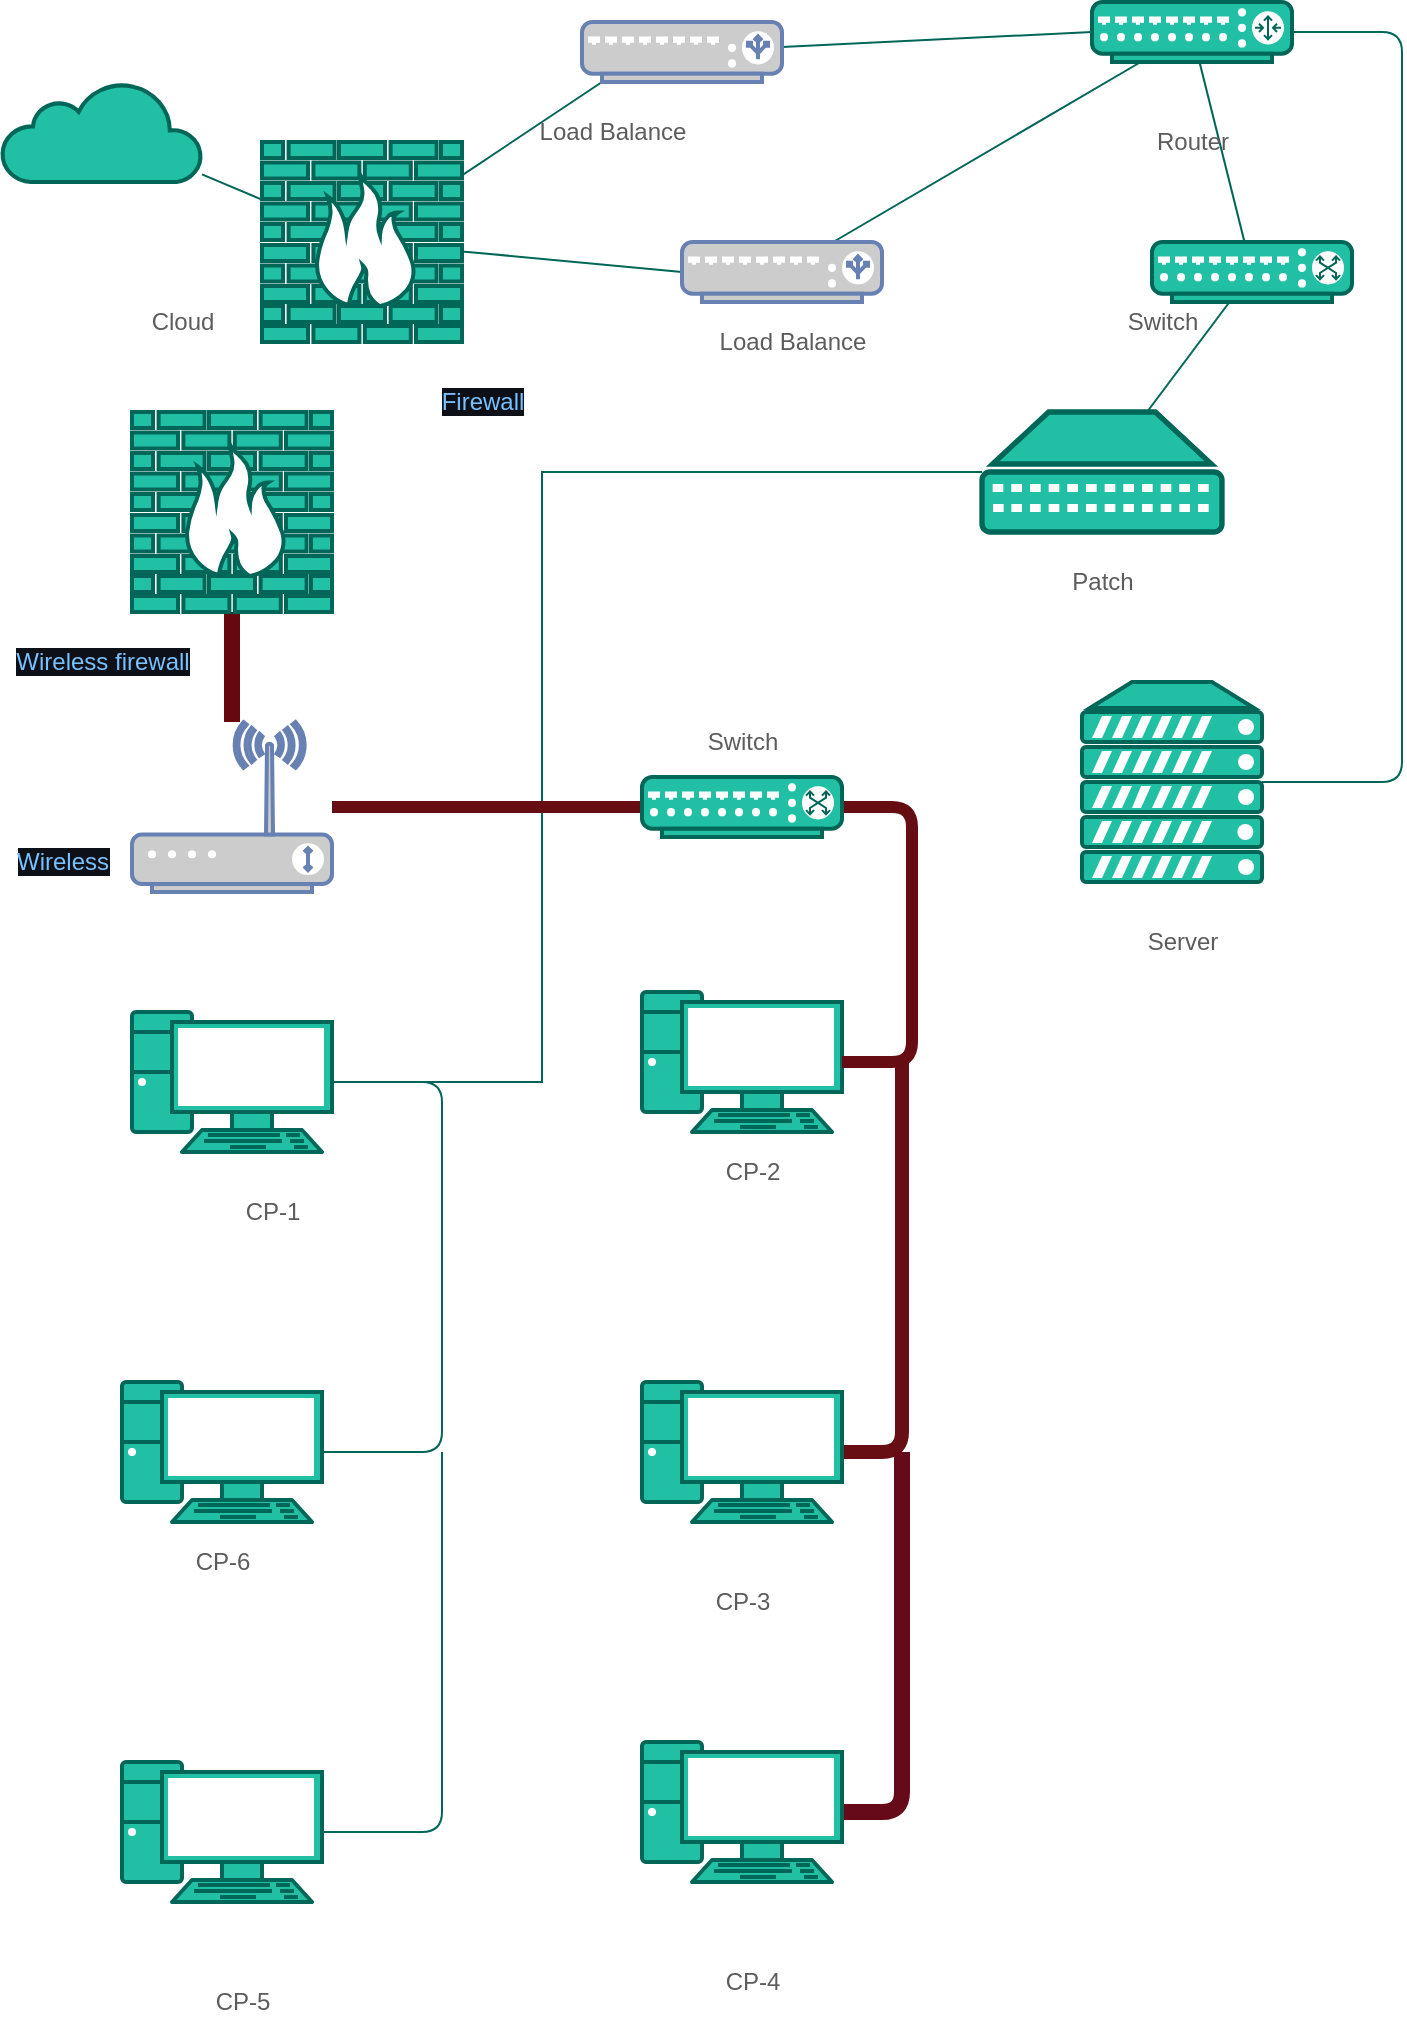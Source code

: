 <mxfile version="14.9.5" type="github">
  <diagram id="OqGBDC_Zstm0jYTMuQl1" name="Page-1">
    <mxGraphModel dx="716" dy="1131" grid="1" gridSize="10" guides="1" tooltips="1" connect="1" arrows="1" fold="1" page="1" pageScale="1" pageWidth="850" pageHeight="1100" math="0" shadow="0">
      <root>
        <mxCell id="0" />
        <mxCell id="1" parent="0" />
        <mxCell id="8JBKKvGhWpqiAWxiJutg-32" style="edgeStyle=orthogonalEdgeStyle;rounded=1;sketch=0;orthogonalLoop=1;jettySize=auto;html=1;fontColor=#5C5C5C;endArrow=none;endFill=0;strokeColor=#006658;fillColor=#21C0A5;entryX=1;entryY=0.5;entryDx=0;entryDy=0;entryPerimeter=0;" edge="1" parent="1" source="3Mv4m6igqVwUD6bReDEp-1" target="8JBKKvGhWpqiAWxiJutg-1">
          <mxGeometry relative="1" as="geometry">
            <mxPoint x="230" y="740" as="targetPoint" />
            <Array as="points">
              <mxPoint x="230" y="550" />
              <mxPoint x="230" y="735" />
            </Array>
          </mxGeometry>
        </mxCell>
        <mxCell id="3Mv4m6igqVwUD6bReDEp-1" value="" style="fontColor=#5C5C5C;verticalAlign=top;verticalLabelPosition=bottom;labelPosition=center;align=center;html=1;outlineConnect=0;fillColor=#21C0A5;strokeColor=#006658;gradientDirection=north;strokeWidth=2;shape=mxgraph.networks.pc;" parent="1" vertex="1">
          <mxGeometry x="75" y="515" width="100" height="70" as="geometry" />
        </mxCell>
        <mxCell id="8JBKKvGhWpqiAWxiJutg-29" style="edgeStyle=none;rounded=1;sketch=0;orthogonalLoop=1;jettySize=auto;html=1;fontColor=#5C5C5C;endArrow=none;endFill=0;strokeColor=#006658;fillColor=#21C0A5;" edge="1" parent="1" source="3Mv4m6igqVwUD6bReDEp-2" target="3Mv4m6igqVwUD6bReDEp-4">
          <mxGeometry relative="1" as="geometry" />
        </mxCell>
        <mxCell id="8JBKKvGhWpqiAWxiJutg-38" style="edgeStyle=orthogonalEdgeStyle;rounded=1;sketch=0;orthogonalLoop=1;jettySize=auto;html=1;fontColor=#5C5C5C;endArrow=none;endFill=0;strokeColor=#006658;fillColor=#21C0A5;" edge="1" parent="1" source="3Mv4m6igqVwUD6bReDEp-2" target="3Mv4m6igqVwUD6bReDEp-5">
          <mxGeometry relative="1" as="geometry">
            <Array as="points">
              <mxPoint x="710" y="25" />
              <mxPoint x="710" y="400" />
            </Array>
          </mxGeometry>
        </mxCell>
        <mxCell id="3Mv4m6igqVwUD6bReDEp-2" value="" style="fontColor=#5C5C5C;verticalAlign=top;verticalLabelPosition=bottom;labelPosition=center;align=center;html=1;outlineConnect=0;fillColor=#21C0A5;strokeColor=#006658;gradientDirection=north;strokeWidth=2;shape=mxgraph.networks.router;" parent="1" vertex="1">
          <mxGeometry x="555" y="10" width="100" height="30" as="geometry" />
        </mxCell>
        <mxCell id="8JBKKvGhWpqiAWxiJutg-30" style="edgeStyle=none;rounded=1;sketch=0;orthogonalLoop=1;jettySize=auto;html=1;fontColor=#5C5C5C;endArrow=none;endFill=0;strokeColor=#006658;fillColor=#21C0A5;" edge="1" parent="1" source="3Mv4m6igqVwUD6bReDEp-4" target="3Mv4m6igqVwUD6bReDEp-14">
          <mxGeometry relative="1" as="geometry" />
        </mxCell>
        <mxCell id="3Mv4m6igqVwUD6bReDEp-4" value="" style="fontColor=#5C5C5C;verticalAlign=top;verticalLabelPosition=bottom;labelPosition=center;align=center;html=1;outlineConnect=0;fillColor=#21C0A5;strokeColor=#006658;gradientDirection=north;strokeWidth=2;shape=mxgraph.networks.switch;" parent="1" vertex="1">
          <mxGeometry x="585" y="130" width="100" height="30" as="geometry" />
        </mxCell>
        <mxCell id="3Mv4m6igqVwUD6bReDEp-5" value="" style="fontColor=#5C5C5C;verticalAlign=top;verticalLabelPosition=bottom;labelPosition=center;align=center;html=1;outlineConnect=0;fillColor=#21C0A5;strokeColor=#006658;gradientDirection=north;strokeWidth=2;shape=mxgraph.networks.server;" parent="1" vertex="1">
          <mxGeometry x="550" y="350" width="90" height="100" as="geometry" />
        </mxCell>
        <mxCell id="8JBKKvGhWpqiAWxiJutg-25" style="edgeStyle=none;rounded=1;sketch=0;orthogonalLoop=1;jettySize=auto;html=1;entryX=0.1;entryY=1;entryDx=0;entryDy=0;entryPerimeter=0;fontColor=#5C5C5C;endArrow=none;endFill=0;strokeColor=#006658;fillColor=#21C0A5;" edge="1" parent="1" source="3Mv4m6igqVwUD6bReDEp-6" target="8JBKKvGhWpqiAWxiJutg-6">
          <mxGeometry relative="1" as="geometry" />
        </mxCell>
        <mxCell id="8JBKKvGhWpqiAWxiJutg-26" style="edgeStyle=none;rounded=1;sketch=0;orthogonalLoop=1;jettySize=auto;html=1;entryX=0;entryY=0.5;entryDx=0;entryDy=0;entryPerimeter=0;fontColor=#5C5C5C;endArrow=none;endFill=0;strokeColor=#006658;fillColor=#21C0A5;" edge="1" parent="1" source="3Mv4m6igqVwUD6bReDEp-6" target="8JBKKvGhWpqiAWxiJutg-7">
          <mxGeometry relative="1" as="geometry" />
        </mxCell>
        <mxCell id="3Mv4m6igqVwUD6bReDEp-6" value="" style="fontColor=#5C5C5C;verticalAlign=top;verticalLabelPosition=bottom;labelPosition=center;align=center;html=1;outlineConnect=0;fillColor=#21C0A5;strokeColor=#006658;gradientDirection=north;strokeWidth=2;shape=mxgraph.networks.firewall;" parent="1" vertex="1">
          <mxGeometry x="140" y="80" width="100" height="100" as="geometry" />
        </mxCell>
        <mxCell id="8JBKKvGhWpqiAWxiJutg-24" style="edgeStyle=none;rounded=1;sketch=0;orthogonalLoop=1;jettySize=auto;html=1;fontColor=#5C5C5C;endArrow=none;endFill=0;strokeColor=#006658;fillColor=#21C0A5;" edge="1" parent="1" source="3Mv4m6igqVwUD6bReDEp-7" target="3Mv4m6igqVwUD6bReDEp-6">
          <mxGeometry relative="1" as="geometry" />
        </mxCell>
        <mxCell id="3Mv4m6igqVwUD6bReDEp-7" value="" style="html=1;outlineConnect=0;fillColor=#21C0A5;strokeColor=#006658;gradientDirection=north;strokeWidth=2;shape=mxgraph.networks.cloud;fontColor=#5C5C5C;" parent="1" vertex="1">
          <mxGeometry x="10" y="50" width="100" height="50" as="geometry" />
        </mxCell>
        <mxCell id="8JBKKvGhWpqiAWxiJutg-36" style="edgeStyle=orthogonalEdgeStyle;rounded=1;sketch=0;orthogonalLoop=1;jettySize=auto;html=1;entryX=1;entryY=0.5;entryDx=0;entryDy=0;entryPerimeter=0;fontColor=#5C5C5C;endArrow=none;endFill=0;fillColor=#21C0A5;strokeWidth=7;strokeColor=#660E14;" edge="1" parent="1" target="8JBKKvGhWpqiAWxiJutg-3">
          <mxGeometry relative="1" as="geometry">
            <mxPoint x="460" y="540" as="sourcePoint" />
            <Array as="points">
              <mxPoint x="460" y="735" />
            </Array>
          </mxGeometry>
        </mxCell>
        <mxCell id="3Mv4m6igqVwUD6bReDEp-8" value="" style="fontColor=#5C5C5C;verticalAlign=top;verticalLabelPosition=bottom;labelPosition=center;align=center;html=1;outlineConnect=0;fillColor=#21C0A5;strokeColor=#006658;gradientDirection=north;strokeWidth=2;shape=mxgraph.networks.pc;" parent="1" vertex="1">
          <mxGeometry x="330" y="505" width="100" height="70" as="geometry" />
        </mxCell>
        <mxCell id="3Mv4m6igqVwUD6bReDEp-16" style="edgeStyle=elbowEdgeStyle;rounded=0;orthogonalLoop=1;jettySize=auto;html=1;strokeColor=#006658;fontColor=#5C5C5C;endArrow=none;endFill=0;" parent="1" source="3Mv4m6igqVwUD6bReDEp-14" target="3Mv4m6igqVwUD6bReDEp-1" edge="1">
          <mxGeometry relative="1" as="geometry">
            <mxPoint x="150" y="290" as="targetPoint" />
            <Array as="points">
              <mxPoint x="280" y="550" />
            </Array>
          </mxGeometry>
        </mxCell>
        <mxCell id="8JBKKvGhWpqiAWxiJutg-35" style="edgeStyle=orthogonalEdgeStyle;rounded=1;sketch=0;orthogonalLoop=1;jettySize=auto;html=1;entryX=1;entryY=0.5;entryDx=0;entryDy=0;entryPerimeter=0;fontColor=#5C5C5C;endArrow=none;endFill=0;fillColor=#21C0A5;strokeWidth=6;strokeColor=#660D13;" edge="1" parent="1" source="8JBKKvGhWpqiAWxiJutg-39" target="3Mv4m6igqVwUD6bReDEp-8">
          <mxGeometry relative="1" as="geometry">
            <Array as="points">
              <mxPoint x="465" y="413" />
              <mxPoint x="465" y="540" />
            </Array>
          </mxGeometry>
        </mxCell>
        <mxCell id="3Mv4m6igqVwUD6bReDEp-14" value="" style="fontColor=#5C5C5C;verticalAlign=top;verticalLabelPosition=bottom;labelPosition=center;align=center;html=1;outlineConnect=0;fillColor=#21C0A5;strokeColor=#006658;gradientColor=none;gradientDirection=north;strokeWidth=2;shape=mxgraph.networks.patch_panel;fontFamily=Helvetica;fontSize=12;" parent="1" vertex="1">
          <mxGeometry x="500" y="215" width="120" height="60" as="geometry" />
        </mxCell>
        <mxCell id="3Mv4m6igqVwUD6bReDEp-19" value="CP-2" style="text;html=1;resizable=0;autosize=1;align=center;verticalAlign=middle;points=[];fillColor=none;strokeColor=none;rounded=0;fontColor=#5C5C5C;" parent="1" vertex="1">
          <mxGeometry x="365" y="585" width="40" height="20" as="geometry" />
        </mxCell>
        <mxCell id="3Mv4m6igqVwUD6bReDEp-20" value="CP-1" style="text;html=1;resizable=0;autosize=1;align=center;verticalAlign=middle;points=[];fillColor=none;strokeColor=none;rounded=0;fontColor=#5C5C5C;" parent="1" vertex="1">
          <mxGeometry x="125" y="605" width="40" height="20" as="geometry" />
        </mxCell>
        <mxCell id="3Mv4m6igqVwUD6bReDEp-21" value="Cloud" style="text;html=1;resizable=0;autosize=1;align=center;verticalAlign=middle;points=[];fillColor=none;strokeColor=none;rounded=0;fontColor=#5C5C5C;" parent="1" vertex="1">
          <mxGeometry x="75" y="160" width="50" height="20" as="geometry" />
        </mxCell>
        <mxCell id="3Mv4m6igqVwUD6bReDEp-22" value="&lt;span style=&quot;font-style: normal ; font-weight: normal ; letter-spacing: normal ; text-indent: 0px ; text-transform: none ; word-spacing: 0px ; text-decoration: none ; color: rgb(121 , 192 , 255) ; font-size: 12px ; background-color: rgb(13 , 17 , 23) ; float: none ; display: inline&quot;&gt;Firewall&lt;/span&gt;" style="text;html=1;resizable=0;autosize=1;align=center;verticalAlign=middle;points=[];fillColor=none;strokeColor=none;rounded=0;fontColor=#5C5C5C;" parent="1" vertex="1">
          <mxGeometry x="220" y="200" width="60" height="20" as="geometry" />
        </mxCell>
        <mxCell id="3Mv4m6igqVwUD6bReDEp-23" value="Router" style="text;html=1;resizable=0;autosize=1;align=center;verticalAlign=middle;points=[];fillColor=none;strokeColor=none;rounded=0;fontColor=#5C5C5C;" parent="1" vertex="1">
          <mxGeometry x="580" y="70" width="50" height="20" as="geometry" />
        </mxCell>
        <mxCell id="3Mv4m6igqVwUD6bReDEp-25" value="Server" style="text;html=1;resizable=0;autosize=1;align=center;verticalAlign=middle;points=[];fillColor=none;strokeColor=none;rounded=0;fontColor=#5C5C5C;" parent="1" vertex="1">
          <mxGeometry x="575" y="470" width="50" height="20" as="geometry" />
        </mxCell>
        <mxCell id="3Mv4m6igqVwUD6bReDEp-26" value="Switch" style="text;html=1;resizable=0;autosize=1;align=center;verticalAlign=middle;points=[];fillColor=none;strokeColor=none;rounded=0;fontColor=#5C5C5C;" parent="1" vertex="1">
          <mxGeometry x="565" y="160" width="50" height="20" as="geometry" />
        </mxCell>
        <mxCell id="3Mv4m6igqVwUD6bReDEp-28" value="Patch" style="text;html=1;resizable=0;autosize=1;align=center;verticalAlign=middle;points=[];fillColor=none;strokeColor=none;rounded=0;sketch=0;fontColor=#5C5C5C;" parent="1" vertex="1">
          <mxGeometry x="535" y="290" width="50" height="20" as="geometry" />
        </mxCell>
        <mxCell id="8JBKKvGhWpqiAWxiJutg-34" style="edgeStyle=orthogonalEdgeStyle;rounded=1;sketch=0;orthogonalLoop=1;jettySize=auto;html=1;entryX=1;entryY=0.5;entryDx=0;entryDy=0;entryPerimeter=0;fontColor=#5C5C5C;endArrow=none;endFill=0;strokeColor=#006658;fillColor=#21C0A5;" edge="1" parent="1" target="8JBKKvGhWpqiAWxiJutg-2">
          <mxGeometry relative="1" as="geometry">
            <mxPoint x="230" y="735" as="sourcePoint" />
            <Array as="points">
              <mxPoint x="230" y="925" />
            </Array>
          </mxGeometry>
        </mxCell>
        <mxCell id="8JBKKvGhWpqiAWxiJutg-1" value="" style="fontColor=#5C5C5C;verticalAlign=top;verticalLabelPosition=bottom;labelPosition=center;align=center;html=1;outlineConnect=0;fillColor=#21C0A5;strokeColor=#006658;gradientDirection=north;strokeWidth=2;shape=mxgraph.networks.pc;" vertex="1" parent="1">
          <mxGeometry x="70" y="700" width="100" height="70" as="geometry" />
        </mxCell>
        <mxCell id="8JBKKvGhWpqiAWxiJutg-2" value="" style="fontColor=#5C5C5C;verticalAlign=top;verticalLabelPosition=bottom;labelPosition=center;align=center;html=1;outlineConnect=0;fillColor=#21C0A5;strokeColor=#006658;gradientDirection=north;strokeWidth=2;shape=mxgraph.networks.pc;" vertex="1" parent="1">
          <mxGeometry x="70" y="890" width="100" height="70" as="geometry" />
        </mxCell>
        <mxCell id="8JBKKvGhWpqiAWxiJutg-37" style="edgeStyle=orthogonalEdgeStyle;rounded=1;sketch=0;orthogonalLoop=1;jettySize=auto;html=1;entryX=1;entryY=0.5;entryDx=0;entryDy=0;entryPerimeter=0;fontColor=#5C5C5C;endArrow=none;endFill=0;fillColor=#21C0A5;strokeWidth=8;strokeColor=#660A1A;" edge="1" parent="1" target="8JBKKvGhWpqiAWxiJutg-4">
          <mxGeometry relative="1" as="geometry">
            <mxPoint x="460" y="735" as="sourcePoint" />
            <Array as="points">
              <mxPoint x="460" y="915" />
            </Array>
          </mxGeometry>
        </mxCell>
        <mxCell id="8JBKKvGhWpqiAWxiJutg-3" value="" style="fontColor=#5C5C5C;verticalAlign=top;verticalLabelPosition=bottom;labelPosition=center;align=center;html=1;outlineConnect=0;fillColor=#21C0A5;strokeColor=#006658;gradientDirection=north;strokeWidth=2;shape=mxgraph.networks.pc;" vertex="1" parent="1">
          <mxGeometry x="330" y="700" width="100" height="70" as="geometry" />
        </mxCell>
        <mxCell id="8JBKKvGhWpqiAWxiJutg-4" value="" style="fontColor=#5C5C5C;verticalAlign=top;verticalLabelPosition=bottom;labelPosition=center;align=center;html=1;outlineConnect=0;fillColor=#21C0A5;strokeColor=#006658;gradientDirection=north;strokeWidth=2;shape=mxgraph.networks.pc;" vertex="1" parent="1">
          <mxGeometry x="330" y="880" width="100" height="70" as="geometry" />
        </mxCell>
        <mxCell id="8JBKKvGhWpqiAWxiJutg-40" style="edgeStyle=orthogonalEdgeStyle;rounded=1;sketch=0;orthogonalLoop=1;jettySize=auto;html=1;fontColor=#5C5C5C;endArrow=none;endFill=0;fillColor=#21C0A5;strokeWidth=8;strokeColor=#66090F;" edge="1" parent="1" source="8JBKKvGhWpqiAWxiJutg-5" target="8JBKKvGhWpqiAWxiJutg-39">
          <mxGeometry relative="1" as="geometry" />
        </mxCell>
        <mxCell id="8JBKKvGhWpqiAWxiJutg-5" value="" style="fontColor=#5C5C5C;verticalAlign=top;verticalLabelPosition=bottom;labelPosition=center;align=center;html=1;outlineConnect=0;fillColor=#21C0A5;strokeColor=#006658;gradientDirection=north;strokeWidth=2;shape=mxgraph.networks.firewall;" vertex="1" parent="1">
          <mxGeometry x="75" y="215" width="100" height="100" as="geometry" />
        </mxCell>
        <mxCell id="8JBKKvGhWpqiAWxiJutg-27" style="edgeStyle=none;rounded=1;sketch=0;orthogonalLoop=1;jettySize=auto;html=1;entryX=0;entryY=0.5;entryDx=0;entryDy=0;entryPerimeter=0;fontColor=#5C5C5C;endArrow=none;endFill=0;strokeColor=#006658;fillColor=#21C0A5;" edge="1" parent="1" source="8JBKKvGhWpqiAWxiJutg-6" target="3Mv4m6igqVwUD6bReDEp-2">
          <mxGeometry relative="1" as="geometry" />
        </mxCell>
        <mxCell id="8JBKKvGhWpqiAWxiJutg-6" value="" style="fontColor=#0066CC;verticalAlign=top;verticalLabelPosition=bottom;labelPosition=center;align=center;html=1;outlineConnect=0;fillColor=#CCCCCC;strokeColor=#6881B3;gradientColor=none;gradientDirection=north;strokeWidth=2;shape=mxgraph.networks.load_balancer;rounded=0;sketch=0;" vertex="1" parent="1">
          <mxGeometry x="300" y="20" width="100" height="30" as="geometry" />
        </mxCell>
        <mxCell id="8JBKKvGhWpqiAWxiJutg-28" style="edgeStyle=none;rounded=1;sketch=0;orthogonalLoop=1;jettySize=auto;html=1;fontColor=#5C5C5C;endArrow=none;endFill=0;strokeColor=#006658;fillColor=#21C0A5;" edge="1" parent="1" source="8JBKKvGhWpqiAWxiJutg-7" target="3Mv4m6igqVwUD6bReDEp-2">
          <mxGeometry relative="1" as="geometry" />
        </mxCell>
        <mxCell id="8JBKKvGhWpqiAWxiJutg-7" value="" style="fontColor=#0066CC;verticalAlign=top;verticalLabelPosition=bottom;labelPosition=center;align=center;html=1;outlineConnect=0;fillColor=#CCCCCC;strokeColor=#6881B3;gradientColor=none;gradientDirection=north;strokeWidth=2;shape=mxgraph.networks.load_balancer;rounded=0;sketch=0;" vertex="1" parent="1">
          <mxGeometry x="350" y="130" width="100" height="30" as="geometry" />
        </mxCell>
        <mxCell id="8JBKKvGhWpqiAWxiJutg-8" value="Load Balance" style="text;html=1;resizable=0;autosize=1;align=center;verticalAlign=middle;points=[];fillColor=none;strokeColor=none;rounded=0;sketch=0;fontColor=#5C5C5C;" vertex="1" parent="1">
          <mxGeometry x="360" y="170" width="90" height="20" as="geometry" />
        </mxCell>
        <mxCell id="8JBKKvGhWpqiAWxiJutg-9" value="Load Balance" style="text;html=1;resizable=0;autosize=1;align=center;verticalAlign=middle;points=[];fillColor=none;strokeColor=none;rounded=0;sketch=0;fontColor=#5C5C5C;" vertex="1" parent="1">
          <mxGeometry x="270" y="65" width="90" height="20" as="geometry" />
        </mxCell>
        <mxCell id="8JBKKvGhWpqiAWxiJutg-10" value="CP-6" style="text;html=1;resizable=0;autosize=1;align=center;verticalAlign=middle;points=[];fillColor=none;strokeColor=none;rounded=0;sketch=0;fontColor=#5C5C5C;" vertex="1" parent="1">
          <mxGeometry x="100" y="780" width="40" height="20" as="geometry" />
        </mxCell>
        <mxCell id="8JBKKvGhWpqiAWxiJutg-11" value="CP-3" style="text;html=1;resizable=0;autosize=1;align=center;verticalAlign=middle;points=[];fillColor=none;strokeColor=none;rounded=0;sketch=0;fontColor=#5C5C5C;" vertex="1" parent="1">
          <mxGeometry x="360" y="800" width="40" height="20" as="geometry" />
        </mxCell>
        <mxCell id="8JBKKvGhWpqiAWxiJutg-12" value="CP-4" style="text;html=1;resizable=0;autosize=1;align=center;verticalAlign=middle;points=[];fillColor=none;strokeColor=none;rounded=0;sketch=0;fontColor=#5C5C5C;" vertex="1" parent="1">
          <mxGeometry x="365" y="990" width="40" height="20" as="geometry" />
        </mxCell>
        <mxCell id="8JBKKvGhWpqiAWxiJutg-13" value="CP-5" style="text;html=1;resizable=0;autosize=1;align=center;verticalAlign=middle;points=[];fillColor=none;strokeColor=none;rounded=0;sketch=0;fontColor=#5C5C5C;" vertex="1" parent="1">
          <mxGeometry x="110" y="1000" width="40" height="20" as="geometry" />
        </mxCell>
        <mxCell id="8JBKKvGhWpqiAWxiJutg-39" value="" style="fontColor=#0066CC;verticalAlign=top;verticalLabelPosition=bottom;labelPosition=center;align=center;html=1;outlineConnect=0;fillColor=#CCCCCC;strokeColor=#6881B3;gradientColor=none;gradientDirection=north;strokeWidth=2;shape=mxgraph.networks.wireless_modem;rounded=0;sketch=0;" vertex="1" parent="1">
          <mxGeometry x="75" y="370" width="100" height="85" as="geometry" />
        </mxCell>
        <mxCell id="8JBKKvGhWpqiAWxiJutg-41" value="&lt;span style=&quot;font-style: normal ; font-weight: normal ; letter-spacing: normal ; text-indent: 0px ; text-transform: none ; word-spacing: 0px ; text-decoration: none ; color: rgb(121 , 192 , 255) ; font-size: 12px ; background-color: rgb(13 , 17 , 23) ; float: none ; display: inline&quot;&gt;Wireless firewall&lt;/span&gt;" style="text;html=1;resizable=0;autosize=1;align=center;verticalAlign=middle;points=[];fillColor=none;strokeColor=none;rounded=0;fontColor=#5C5C5C;" vertex="1" parent="1">
          <mxGeometry x="10" y="330" width="100" height="20" as="geometry" />
        </mxCell>
        <mxCell id="8JBKKvGhWpqiAWxiJutg-42" value="&lt;span style=&quot;font-style: normal ; font-weight: normal ; letter-spacing: normal ; text-indent: 0px ; text-transform: none ; word-spacing: 0px ; text-decoration: none ; color: rgb(121 , 192 , 255) ; font-size: 12px ; background-color: rgb(13 , 17 , 23) ; float: none ; display: inline&quot;&gt;Wireless&lt;/span&gt;" style="text;html=1;resizable=0;autosize=1;align=center;verticalAlign=middle;points=[];fillColor=none;strokeColor=none;rounded=0;fontColor=#5C5C5C;" vertex="1" parent="1">
          <mxGeometry x="10" y="430" width="60" height="20" as="geometry" />
        </mxCell>
        <mxCell id="8JBKKvGhWpqiAWxiJutg-43" value="" style="fontColor=#5C5C5C;verticalAlign=top;verticalLabelPosition=bottom;labelPosition=center;align=center;html=1;outlineConnect=0;fillColor=#21C0A5;strokeColor=#006658;gradientDirection=north;strokeWidth=2;shape=mxgraph.networks.switch;" vertex="1" parent="1">
          <mxGeometry x="330" y="397.5" width="100" height="30" as="geometry" />
        </mxCell>
        <mxCell id="8JBKKvGhWpqiAWxiJutg-44" value="Switch" style="text;html=1;resizable=0;autosize=1;align=center;verticalAlign=middle;points=[];fillColor=none;strokeColor=none;rounded=0;fontColor=#5C5C5C;" vertex="1" parent="1">
          <mxGeometry x="355" y="370" width="50" height="20" as="geometry" />
        </mxCell>
      </root>
    </mxGraphModel>
  </diagram>
</mxfile>
